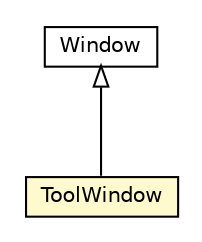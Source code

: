 #!/usr/local/bin/dot
#
# Class diagram 
# Generated by UMLGraph version R5_6-24-gf6e263 (http://www.umlgraph.org/)
#

digraph G {
	edge [fontname="Helvetica",fontsize=10,labelfontname="Helvetica",labelfontsize=10];
	node [fontname="Helvetica",fontsize=10,shape=plaintext];
	nodesep=0.25;
	ranksep=0.5;
	// org.universAAL.ucc.windows.ToolWindow
	c8055264 [label=<<table title="org.universAAL.ucc.windows.ToolWindow" border="0" cellborder="1" cellspacing="0" cellpadding="2" port="p" bgcolor="lemonChiffon" href="./ToolWindow.html">
		<tr><td><table border="0" cellspacing="0" cellpadding="1">
<tr><td align="center" balign="center"> ToolWindow </td></tr>
		</table></td></tr>
		</table>>, URL="./ToolWindow.html", fontname="Helvetica", fontcolor="black", fontsize=10.0];
	//org.universAAL.ucc.windows.ToolWindow extends com.vaadin.ui.Window
	c8055304:p -> c8055264:p [dir=back,arrowtail=empty];
	// com.vaadin.ui.Window
	c8055304 [label=<<table title="com.vaadin.ui.Window" border="0" cellborder="1" cellspacing="0" cellpadding="2" port="p" href="http://java.sun.com/j2se/1.4.2/docs/api/com/vaadin/ui/Window.html">
		<tr><td><table border="0" cellspacing="0" cellpadding="1">
<tr><td align="center" balign="center"> Window </td></tr>
		</table></td></tr>
		</table>>, URL="http://java.sun.com/j2se/1.4.2/docs/api/com/vaadin/ui/Window.html", fontname="Helvetica", fontcolor="black", fontsize=10.0];
}

